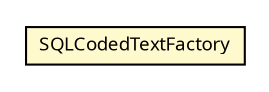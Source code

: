 #!/usr/local/bin/dot
#
# Class diagram 
# Generated by UMLGraph version R5_6 (http://www.umlgraph.org/)
#

digraph G {
	edge [fontname="Trebuchet MS",fontsize=10,labelfontname="Trebuchet MS",labelfontsize=10];
	node [fontname="Trebuchet MS",fontsize=10,shape=plaintext];
	nodesep=0.25;
	ranksep=0.5;
	// se.cambio.cds.model.codedText.dao.SQLCodedTextFactory
	c300600 [label=<<table title="se.cambio.cds.model.codedText.dao.SQLCodedTextFactory" border="0" cellborder="1" cellspacing="0" cellpadding="2" port="p" bgcolor="lemonChiffon" href="./SQLCodedTextFactory.html">
		<tr><td><table border="0" cellspacing="0" cellpadding="1">
<tr><td align="center" balign="center"><font face="Trebuchet MS"> SQLCodedTextFactory </font></td></tr>
		</table></td></tr>
		</table>>, URL="./SQLCodedTextFactory.html", fontname="Trebuchet MS", fontcolor="black", fontsize=9.0];
}

